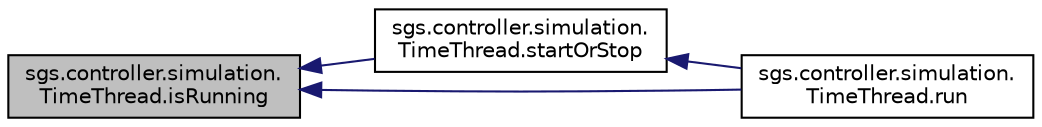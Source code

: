 digraph "sgs.controller.simulation.TimeThread.isRunning"
{
  edge [fontname="Helvetica",fontsize="10",labelfontname="Helvetica",labelfontsize="10"];
  node [fontname="Helvetica",fontsize="10",shape=record];
  rankdir="LR";
  Node1 [label="sgs.controller.simulation.\lTimeThread.isRunning",height=0.2,width=0.4,color="black", fillcolor="grey75", style="filled" fontcolor="black"];
  Node1 -> Node2 [dir="back",color="midnightblue",fontsize="10",style="solid"];
  Node2 [label="sgs.controller.simulation.\lTimeThread.startOrStop",height=0.2,width=0.4,color="black", fillcolor="white", style="filled",URL="$classsgs_1_1controller_1_1simulation_1_1_time_thread.html#a057eb8af126cce41d5c79960824abf2f"];
  Node2 -> Node3 [dir="back",color="midnightblue",fontsize="10",style="solid"];
  Node3 [label="sgs.controller.simulation.\lTimeThread.run",height=0.2,width=0.4,color="black", fillcolor="white", style="filled",URL="$classsgs_1_1controller_1_1simulation_1_1_time_thread.html#a6507d1cd731e226a9c550c272425d169"];
  Node1 -> Node3 [dir="back",color="midnightblue",fontsize="10",style="solid"];
}
